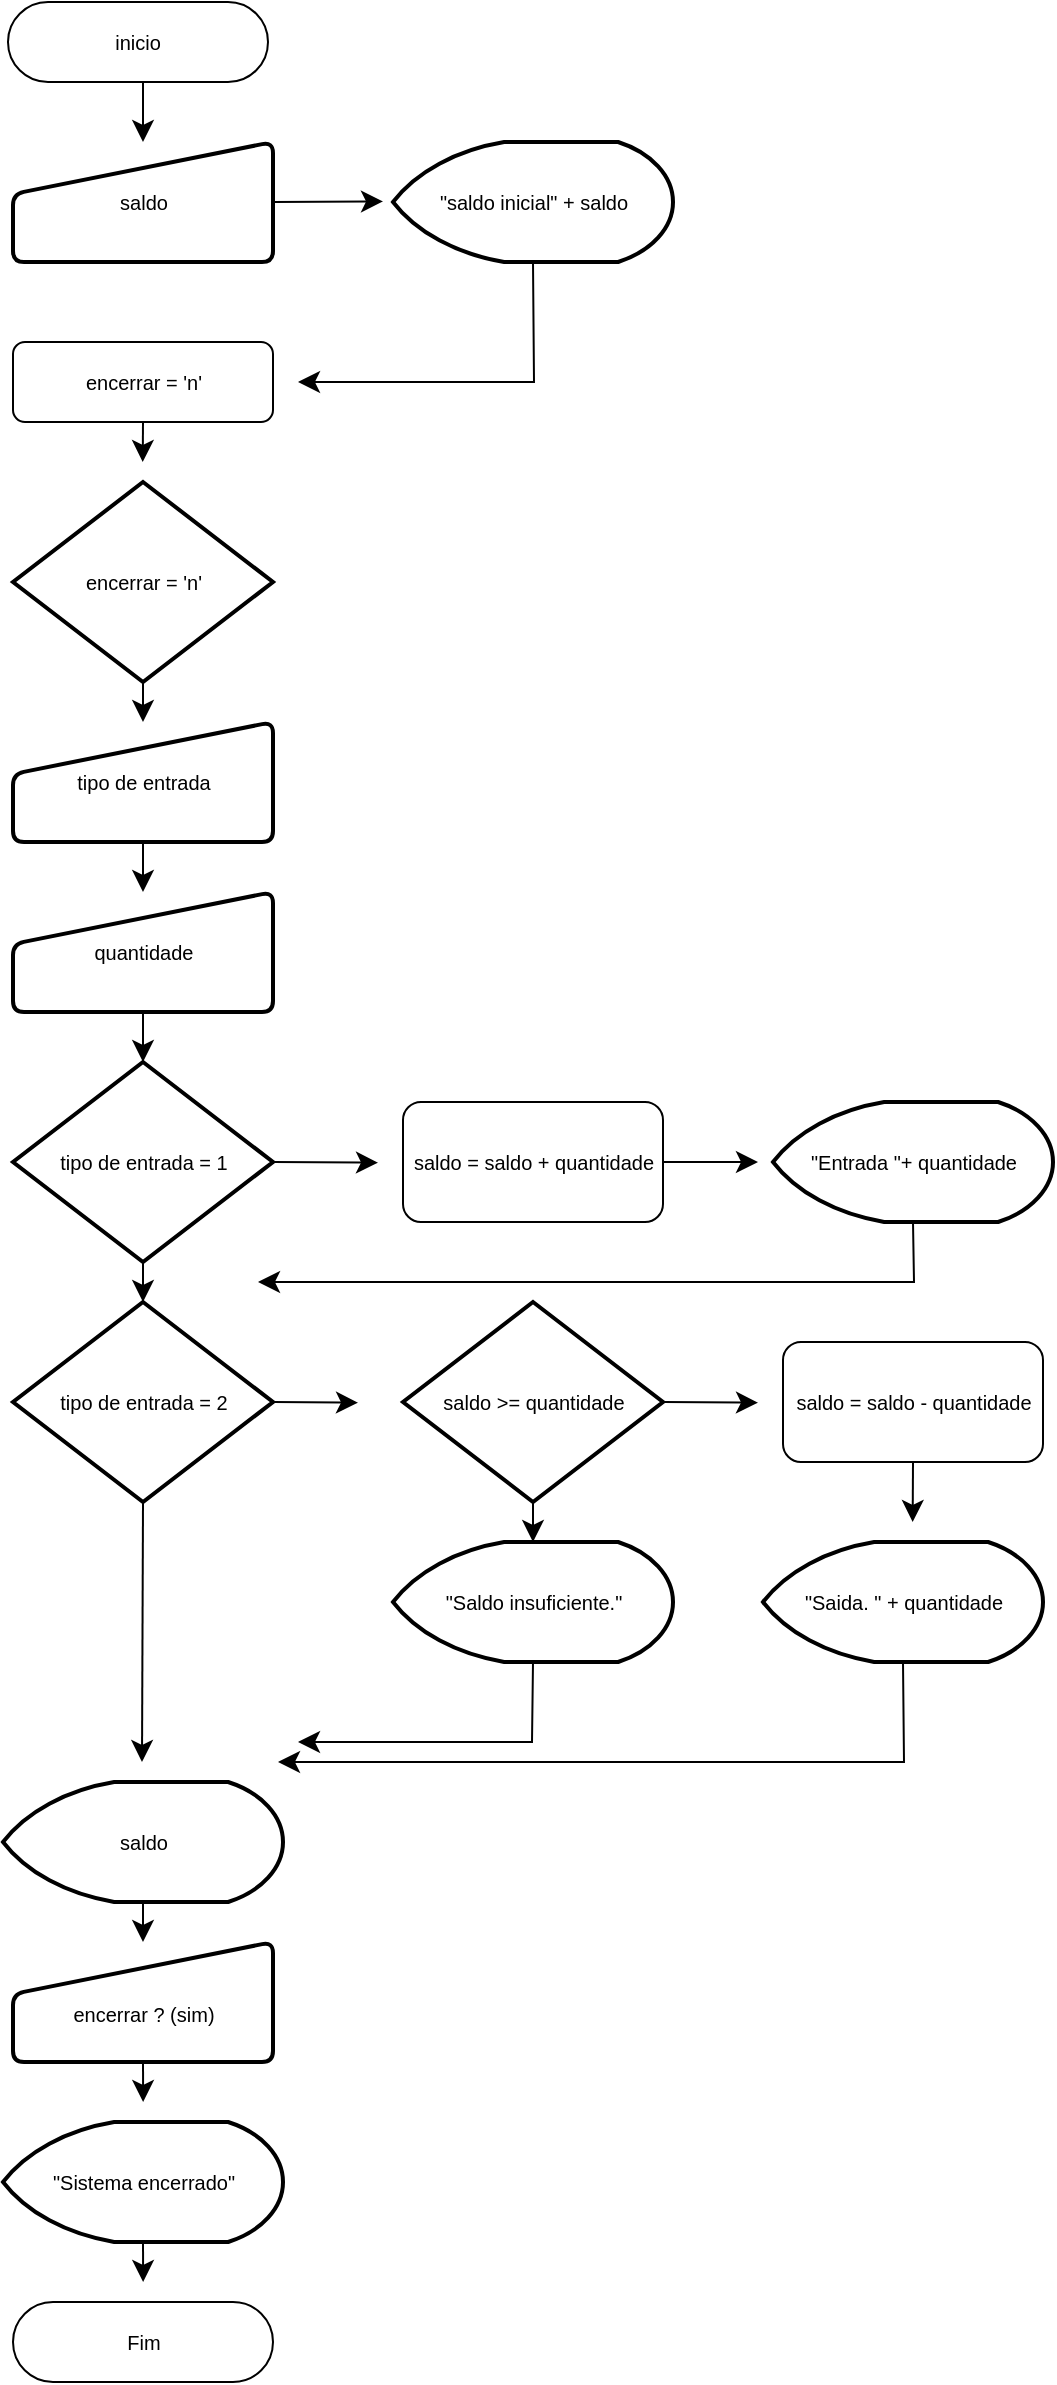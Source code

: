 <mxfile version="21.1.9" type="github">
  <diagram id="C5RBs43oDa-KdzZeNtuy" name="Page-1">
    <mxGraphModel dx="716" dy="876" grid="1" gridSize="10" guides="1" tooltips="1" connect="1" arrows="1" fold="1" page="1" pageScale="1" pageWidth="1169" pageHeight="1654" math="0" shadow="0">
      <root>
        <mxCell id="WIyWlLk6GJQsqaUBKTNV-0" />
        <mxCell id="WIyWlLk6GJQsqaUBKTNV-1" parent="WIyWlLk6GJQsqaUBKTNV-0" />
        <mxCell id="l4MeUPe-E6fuii-WkGhB-19" style="edgeStyle=none;curved=1;rounded=0;orthogonalLoop=1;jettySize=auto;html=1;exitX=0.5;exitY=1;exitDx=0;exitDy=0;entryX=0.5;entryY=0;entryDx=0;entryDy=0;fontSize=12;startSize=8;endSize=8;labelBackgroundColor=none;fontColor=default;" edge="1" parent="WIyWlLk6GJQsqaUBKTNV-1" target="l4MeUPe-E6fuii-WkGhB-2">
          <mxGeometry relative="1" as="geometry">
            <mxPoint x="212.5" y="40" as="sourcePoint" />
          </mxGeometry>
        </mxCell>
        <mxCell id="l4MeUPe-E6fuii-WkGhB-0" value="inicio" style="rounded=1;whiteSpace=wrap;html=1;fontSize=10;arcSize=50;labelBackgroundColor=none;" vertex="1" parent="WIyWlLk6GJQsqaUBKTNV-1">
          <mxGeometry x="145" width="130" height="40" as="geometry" />
        </mxCell>
        <mxCell id="l4MeUPe-E6fuii-WkGhB-21" style="edgeStyle=none;curved=1;rounded=0;orthogonalLoop=1;jettySize=auto;html=1;exitX=0.5;exitY=1;exitDx=0;exitDy=0;fontSize=12;startSize=8;endSize=8;labelBackgroundColor=none;fontColor=default;" edge="1" parent="WIyWlLk6GJQsqaUBKTNV-1" source="l4MeUPe-E6fuii-WkGhB-1">
          <mxGeometry relative="1" as="geometry">
            <mxPoint x="212.357" y="230" as="targetPoint" />
          </mxGeometry>
        </mxCell>
        <mxCell id="l4MeUPe-E6fuii-WkGhB-1" value="encerrar = &#39;n&#39;" style="rounded=1;whiteSpace=wrap;html=1;fontSize=10;labelBackgroundColor=none;" vertex="1" parent="WIyWlLk6GJQsqaUBKTNV-1">
          <mxGeometry x="147.5" y="170" width="130" height="40" as="geometry" />
        </mxCell>
        <mxCell id="l4MeUPe-E6fuii-WkGhB-20" style="edgeStyle=none;curved=1;rounded=0;orthogonalLoop=1;jettySize=auto;html=1;exitX=1;exitY=0.5;exitDx=0;exitDy=0;fontSize=12;startSize=8;endSize=8;labelBackgroundColor=none;fontColor=default;" edge="1" parent="WIyWlLk6GJQsqaUBKTNV-1" source="l4MeUPe-E6fuii-WkGhB-2">
          <mxGeometry relative="1" as="geometry">
            <mxPoint x="332.5" y="99.714" as="targetPoint" />
          </mxGeometry>
        </mxCell>
        <mxCell id="l4MeUPe-E6fuii-WkGhB-2" value="saldo" style="html=1;strokeWidth=2;shape=manualInput;whiteSpace=wrap;rounded=1;size=26;arcSize=11;fontSize=10;labelBackgroundColor=none;" vertex="1" parent="WIyWlLk6GJQsqaUBKTNV-1">
          <mxGeometry x="147.5" y="70" width="130" height="60" as="geometry" />
        </mxCell>
        <mxCell id="l4MeUPe-E6fuii-WkGhB-53" style="edgeStyle=none;rounded=0;orthogonalLoop=1;jettySize=auto;html=1;exitX=0.5;exitY=1;exitDx=0;exitDy=0;exitPerimeter=0;fontSize=12;startSize=8;endSize=8;" edge="1" parent="WIyWlLk6GJQsqaUBKTNV-1" source="l4MeUPe-E6fuii-WkGhB-3">
          <mxGeometry relative="1" as="geometry">
            <mxPoint x="290" y="190" as="targetPoint" />
            <Array as="points">
              <mxPoint x="408" y="190" />
            </Array>
          </mxGeometry>
        </mxCell>
        <mxCell id="l4MeUPe-E6fuii-WkGhB-3" value="&quot;saldo inicial&quot; + saldo" style="strokeWidth=2;html=1;shape=mxgraph.flowchart.display;whiteSpace=wrap;fontSize=10;labelBackgroundColor=none;" vertex="1" parent="WIyWlLk6GJQsqaUBKTNV-1">
          <mxGeometry x="337.5" y="70" width="140" height="60" as="geometry" />
        </mxCell>
        <mxCell id="l4MeUPe-E6fuii-WkGhB-22" style="edgeStyle=none;curved=1;rounded=0;orthogonalLoop=1;jettySize=auto;html=1;exitX=0.5;exitY=1;exitDx=0;exitDy=0;exitPerimeter=0;entryX=0.5;entryY=0;entryDx=0;entryDy=0;fontSize=12;startSize=8;endSize=8;labelBackgroundColor=none;fontColor=default;" edge="1" parent="WIyWlLk6GJQsqaUBKTNV-1" source="l4MeUPe-E6fuii-WkGhB-4" target="l4MeUPe-E6fuii-WkGhB-5">
          <mxGeometry relative="1" as="geometry" />
        </mxCell>
        <mxCell id="l4MeUPe-E6fuii-WkGhB-4" value="encerrar = &#39;n&#39;" style="strokeWidth=2;html=1;shape=mxgraph.flowchart.decision;whiteSpace=wrap;fontSize=10;labelBackgroundColor=none;" vertex="1" parent="WIyWlLk6GJQsqaUBKTNV-1">
          <mxGeometry x="147.5" y="240" width="130" height="100" as="geometry" />
        </mxCell>
        <mxCell id="l4MeUPe-E6fuii-WkGhB-23" style="edgeStyle=none;curved=1;rounded=0;orthogonalLoop=1;jettySize=auto;html=1;exitX=0.5;exitY=1;exitDx=0;exitDy=0;entryX=0.5;entryY=0;entryDx=0;entryDy=0;fontSize=12;startSize=8;endSize=8;labelBackgroundColor=none;fontColor=default;" edge="1" parent="WIyWlLk6GJQsqaUBKTNV-1" source="l4MeUPe-E6fuii-WkGhB-5" target="l4MeUPe-E6fuii-WkGhB-6">
          <mxGeometry relative="1" as="geometry" />
        </mxCell>
        <mxCell id="l4MeUPe-E6fuii-WkGhB-5" value="tipo de entrada" style="html=1;strokeWidth=2;shape=manualInput;whiteSpace=wrap;rounded=1;size=26;arcSize=11;fontSize=10;labelBackgroundColor=none;" vertex="1" parent="WIyWlLk6GJQsqaUBKTNV-1">
          <mxGeometry x="147.5" y="360" width="130" height="60" as="geometry" />
        </mxCell>
        <mxCell id="l4MeUPe-E6fuii-WkGhB-24" style="edgeStyle=none;curved=1;rounded=0;orthogonalLoop=1;jettySize=auto;html=1;exitX=0.5;exitY=1;exitDx=0;exitDy=0;fontSize=12;startSize=8;endSize=8;entryX=0.5;entryY=0;entryDx=0;entryDy=0;entryPerimeter=0;labelBackgroundColor=none;fontColor=default;" edge="1" parent="WIyWlLk6GJQsqaUBKTNV-1" source="l4MeUPe-E6fuii-WkGhB-6" target="l4MeUPe-E6fuii-WkGhB-7">
          <mxGeometry relative="1" as="geometry">
            <mxPoint x="215" y="520" as="targetPoint" />
          </mxGeometry>
        </mxCell>
        <mxCell id="l4MeUPe-E6fuii-WkGhB-6" value="quantidade" style="html=1;strokeWidth=2;shape=manualInput;whiteSpace=wrap;rounded=1;size=26;arcSize=11;fontSize=10;labelBackgroundColor=none;" vertex="1" parent="WIyWlLk6GJQsqaUBKTNV-1">
          <mxGeometry x="147.5" y="445" width="130" height="60" as="geometry" />
        </mxCell>
        <mxCell id="l4MeUPe-E6fuii-WkGhB-25" style="edgeStyle=none;curved=1;rounded=0;orthogonalLoop=1;jettySize=auto;html=1;exitX=0.5;exitY=1;exitDx=0;exitDy=0;exitPerimeter=0;entryX=0.5;entryY=0;entryDx=0;entryDy=0;entryPerimeter=0;fontSize=12;startSize=8;endSize=8;labelBackgroundColor=none;fontColor=default;" edge="1" parent="WIyWlLk6GJQsqaUBKTNV-1" source="l4MeUPe-E6fuii-WkGhB-7" target="l4MeUPe-E6fuii-WkGhB-10">
          <mxGeometry relative="1" as="geometry" />
        </mxCell>
        <mxCell id="l4MeUPe-E6fuii-WkGhB-27" style="edgeStyle=none;curved=1;rounded=0;orthogonalLoop=1;jettySize=auto;html=1;exitX=1;exitY=0.5;exitDx=0;exitDy=0;exitPerimeter=0;fontSize=12;startSize=8;endSize=8;labelBackgroundColor=none;fontColor=default;" edge="1" parent="WIyWlLk6GJQsqaUBKTNV-1" source="l4MeUPe-E6fuii-WkGhB-7">
          <mxGeometry relative="1" as="geometry">
            <mxPoint x="330" y="580.333" as="targetPoint" />
          </mxGeometry>
        </mxCell>
        <mxCell id="l4MeUPe-E6fuii-WkGhB-7" value="&lt;font style=&quot;font-size: 10px;&quot;&gt;tipo de entrada = 1&lt;/font&gt;" style="strokeWidth=2;html=1;shape=mxgraph.flowchart.decision;whiteSpace=wrap;fontSize=10;labelBackgroundColor=none;" vertex="1" parent="WIyWlLk6GJQsqaUBKTNV-1">
          <mxGeometry x="147.5" y="530" width="130" height="100" as="geometry" />
        </mxCell>
        <mxCell id="l4MeUPe-E6fuii-WkGhB-28" style="edgeStyle=none;curved=1;rounded=0;orthogonalLoop=1;jettySize=auto;html=1;fontSize=12;startSize=8;endSize=8;labelBackgroundColor=none;fontColor=default;" edge="1" parent="WIyWlLk6GJQsqaUBKTNV-1" source="l4MeUPe-E6fuii-WkGhB-8">
          <mxGeometry relative="1" as="geometry">
            <mxPoint x="520" y="580" as="targetPoint" />
          </mxGeometry>
        </mxCell>
        <mxCell id="l4MeUPe-E6fuii-WkGhB-8" value="saldo = saldo + quantidade" style="rounded=1;whiteSpace=wrap;html=1;fontSize=10;labelBackgroundColor=none;" vertex="1" parent="WIyWlLk6GJQsqaUBKTNV-1">
          <mxGeometry x="342.5" y="550" width="130" height="60" as="geometry" />
        </mxCell>
        <mxCell id="l4MeUPe-E6fuii-WkGhB-37" style="edgeStyle=none;rounded=0;orthogonalLoop=1;jettySize=auto;html=1;exitX=0.5;exitY=1;exitDx=0;exitDy=0;exitPerimeter=0;fontSize=12;startSize=8;endSize=8;" edge="1" parent="WIyWlLk6GJQsqaUBKTNV-1" source="l4MeUPe-E6fuii-WkGhB-9">
          <mxGeometry relative="1" as="geometry">
            <mxPoint x="270" y="640" as="targetPoint" />
            <Array as="points">
              <mxPoint x="598" y="640" />
            </Array>
          </mxGeometry>
        </mxCell>
        <mxCell id="l4MeUPe-E6fuii-WkGhB-9" value="&quot;Entrada &quot;+ quantidade" style="strokeWidth=2;html=1;shape=mxgraph.flowchart.display;whiteSpace=wrap;fontSize=10;labelBackgroundColor=none;" vertex="1" parent="WIyWlLk6GJQsqaUBKTNV-1">
          <mxGeometry x="527.5" y="550" width="140" height="60" as="geometry" />
        </mxCell>
        <mxCell id="l4MeUPe-E6fuii-WkGhB-38" style="edgeStyle=none;curved=1;rounded=0;orthogonalLoop=1;jettySize=auto;html=1;exitX=1;exitY=0.5;exitDx=0;exitDy=0;exitPerimeter=0;fontSize=12;startSize=8;endSize=8;" edge="1" parent="WIyWlLk6GJQsqaUBKTNV-1" source="l4MeUPe-E6fuii-WkGhB-10">
          <mxGeometry relative="1" as="geometry">
            <mxPoint x="320" y="700.333" as="targetPoint" />
          </mxGeometry>
        </mxCell>
        <mxCell id="l4MeUPe-E6fuii-WkGhB-42" style="edgeStyle=none;curved=1;rounded=0;orthogonalLoop=1;jettySize=auto;html=1;exitX=0.5;exitY=1;exitDx=0;exitDy=0;exitPerimeter=0;fontSize=12;startSize=8;endSize=8;" edge="1" parent="WIyWlLk6GJQsqaUBKTNV-1" source="l4MeUPe-E6fuii-WkGhB-10">
          <mxGeometry relative="1" as="geometry">
            <mxPoint x="212" y="880" as="targetPoint" />
          </mxGeometry>
        </mxCell>
        <mxCell id="l4MeUPe-E6fuii-WkGhB-10" value="&lt;font style=&quot;font-size: 10px;&quot;&gt;tipo de entrada = 2&lt;/font&gt;" style="strokeWidth=2;html=1;shape=mxgraph.flowchart.decision;whiteSpace=wrap;fontSize=10;labelBackgroundColor=none;" vertex="1" parent="WIyWlLk6GJQsqaUBKTNV-1">
          <mxGeometry x="147.5" y="650" width="130" height="100" as="geometry" />
        </mxCell>
        <mxCell id="l4MeUPe-E6fuii-WkGhB-39" style="edgeStyle=none;curved=1;rounded=0;orthogonalLoop=1;jettySize=auto;html=1;exitX=1;exitY=0.5;exitDx=0;exitDy=0;exitPerimeter=0;fontSize=12;startSize=8;endSize=8;" edge="1" parent="WIyWlLk6GJQsqaUBKTNV-1" source="l4MeUPe-E6fuii-WkGhB-11">
          <mxGeometry relative="1" as="geometry">
            <mxPoint x="520" y="700.333" as="targetPoint" />
          </mxGeometry>
        </mxCell>
        <mxCell id="l4MeUPe-E6fuii-WkGhB-40" style="edgeStyle=none;curved=1;rounded=0;orthogonalLoop=1;jettySize=auto;html=1;exitX=0.5;exitY=1;exitDx=0;exitDy=0;exitPerimeter=0;entryX=0.5;entryY=0;entryDx=0;entryDy=0;entryPerimeter=0;fontSize=12;startSize=8;endSize=8;" edge="1" parent="WIyWlLk6GJQsqaUBKTNV-1" source="l4MeUPe-E6fuii-WkGhB-11" target="l4MeUPe-E6fuii-WkGhB-13">
          <mxGeometry relative="1" as="geometry" />
        </mxCell>
        <mxCell id="l4MeUPe-E6fuii-WkGhB-11" value="&lt;font style=&quot;font-size: 10px;&quot;&gt;saldo &amp;gt;= quantidade&lt;/font&gt;" style="strokeWidth=2;html=1;shape=mxgraph.flowchart.decision;whiteSpace=wrap;fontSize=10;labelBackgroundColor=none;" vertex="1" parent="WIyWlLk6GJQsqaUBKTNV-1">
          <mxGeometry x="342.5" y="650" width="130" height="100" as="geometry" />
        </mxCell>
        <mxCell id="l4MeUPe-E6fuii-WkGhB-41" style="edgeStyle=none;curved=1;rounded=0;orthogonalLoop=1;jettySize=auto;html=1;exitX=0.5;exitY=1;exitDx=0;exitDy=0;fontSize=12;startSize=8;endSize=8;" edge="1" parent="WIyWlLk6GJQsqaUBKTNV-1" source="l4MeUPe-E6fuii-WkGhB-12">
          <mxGeometry relative="1" as="geometry">
            <mxPoint x="597.333" y="760" as="targetPoint" />
          </mxGeometry>
        </mxCell>
        <mxCell id="l4MeUPe-E6fuii-WkGhB-12" value="saldo = saldo - quantidade" style="rounded=1;whiteSpace=wrap;html=1;fontSize=10;labelBackgroundColor=none;" vertex="1" parent="WIyWlLk6GJQsqaUBKTNV-1">
          <mxGeometry x="532.5" y="670" width="130" height="60" as="geometry" />
        </mxCell>
        <mxCell id="l4MeUPe-E6fuii-WkGhB-47" style="edgeStyle=none;rounded=0;orthogonalLoop=1;jettySize=auto;html=1;exitX=0.5;exitY=1;exitDx=0;exitDy=0;exitPerimeter=0;fontSize=12;startSize=8;endSize=8;" edge="1" parent="WIyWlLk6GJQsqaUBKTNV-1" source="l4MeUPe-E6fuii-WkGhB-13">
          <mxGeometry relative="1" as="geometry">
            <mxPoint x="290" y="870" as="targetPoint" />
            <Array as="points">
              <mxPoint x="407" y="870" />
            </Array>
          </mxGeometry>
        </mxCell>
        <mxCell id="l4MeUPe-E6fuii-WkGhB-13" value="&quot;Saldo insuficiente.&quot;" style="strokeWidth=2;html=1;shape=mxgraph.flowchart.display;whiteSpace=wrap;fontSize=10;labelBackgroundColor=none;" vertex="1" parent="WIyWlLk6GJQsqaUBKTNV-1">
          <mxGeometry x="337.5" y="770" width="140" height="60" as="geometry" />
        </mxCell>
        <mxCell id="l4MeUPe-E6fuii-WkGhB-48" style="edgeStyle=none;rounded=0;orthogonalLoop=1;jettySize=auto;html=1;exitX=0.5;exitY=1;exitDx=0;exitDy=0;exitPerimeter=0;fontSize=12;startSize=8;endSize=8;" edge="1" parent="WIyWlLk6GJQsqaUBKTNV-1" source="l4MeUPe-E6fuii-WkGhB-14">
          <mxGeometry relative="1" as="geometry">
            <mxPoint x="280" y="880" as="targetPoint" />
            <Array as="points">
              <mxPoint x="593" y="880" />
            </Array>
          </mxGeometry>
        </mxCell>
        <mxCell id="l4MeUPe-E6fuii-WkGhB-14" value="&quot;Saida. &quot; + quantidade" style="strokeWidth=2;html=1;shape=mxgraph.flowchart.display;whiteSpace=wrap;fontSize=10;labelBackgroundColor=none;" vertex="1" parent="WIyWlLk6GJQsqaUBKTNV-1">
          <mxGeometry x="522.5" y="770" width="140" height="60" as="geometry" />
        </mxCell>
        <mxCell id="l4MeUPe-E6fuii-WkGhB-49" style="edgeStyle=none;curved=1;rounded=0;orthogonalLoop=1;jettySize=auto;html=1;exitX=0.5;exitY=1;exitDx=0;exitDy=0;exitPerimeter=0;entryX=0.5;entryY=0;entryDx=0;entryDy=0;fontSize=12;startSize=8;endSize=8;" edge="1" parent="WIyWlLk6GJQsqaUBKTNV-1" source="l4MeUPe-E6fuii-WkGhB-15" target="l4MeUPe-E6fuii-WkGhB-16">
          <mxGeometry relative="1" as="geometry" />
        </mxCell>
        <mxCell id="l4MeUPe-E6fuii-WkGhB-15" value="saldo" style="strokeWidth=2;html=1;shape=mxgraph.flowchart.display;whiteSpace=wrap;fontSize=10;labelBackgroundColor=none;" vertex="1" parent="WIyWlLk6GJQsqaUBKTNV-1">
          <mxGeometry x="142.5" y="890" width="140" height="60" as="geometry" />
        </mxCell>
        <mxCell id="l4MeUPe-E6fuii-WkGhB-52" style="edgeStyle=none;curved=1;rounded=0;orthogonalLoop=1;jettySize=auto;html=1;exitX=0.5;exitY=1;exitDx=0;exitDy=0;fontSize=12;startSize=8;endSize=8;" edge="1" parent="WIyWlLk6GJQsqaUBKTNV-1" source="l4MeUPe-E6fuii-WkGhB-16">
          <mxGeometry relative="1" as="geometry">
            <mxPoint x="212.571" y="1050.0" as="targetPoint" />
          </mxGeometry>
        </mxCell>
        <mxCell id="l4MeUPe-E6fuii-WkGhB-16" value="&lt;br&gt;encerrar ? (sim)" style="html=1;strokeWidth=2;shape=manualInput;whiteSpace=wrap;rounded=1;size=26;arcSize=11;fontSize=10;labelBackgroundColor=none;" vertex="1" parent="WIyWlLk6GJQsqaUBKTNV-1">
          <mxGeometry x="147.5" y="970" width="130" height="60" as="geometry" />
        </mxCell>
        <mxCell id="l4MeUPe-E6fuii-WkGhB-51" style="edgeStyle=none;curved=1;rounded=0;orthogonalLoop=1;jettySize=auto;html=1;exitX=0.5;exitY=1;exitDx=0;exitDy=0;exitPerimeter=0;fontSize=12;startSize=8;endSize=8;" edge="1" parent="WIyWlLk6GJQsqaUBKTNV-1" source="l4MeUPe-E6fuii-WkGhB-17">
          <mxGeometry relative="1" as="geometry">
            <mxPoint x="212.571" y="1140.0" as="targetPoint" />
          </mxGeometry>
        </mxCell>
        <mxCell id="l4MeUPe-E6fuii-WkGhB-17" value="&quot;Sistema encerrado&quot;" style="strokeWidth=2;html=1;shape=mxgraph.flowchart.display;whiteSpace=wrap;fontSize=10;labelBackgroundColor=none;" vertex="1" parent="WIyWlLk6GJQsqaUBKTNV-1">
          <mxGeometry x="142.5" y="1060" width="140" height="60" as="geometry" />
        </mxCell>
        <mxCell id="l4MeUPe-E6fuii-WkGhB-18" value="Fim" style="rounded=1;whiteSpace=wrap;html=1;fontSize=10;arcSize=50;labelBackgroundColor=none;" vertex="1" parent="WIyWlLk6GJQsqaUBKTNV-1">
          <mxGeometry x="147.5" y="1150" width="130" height="40" as="geometry" />
        </mxCell>
      </root>
    </mxGraphModel>
  </diagram>
</mxfile>
